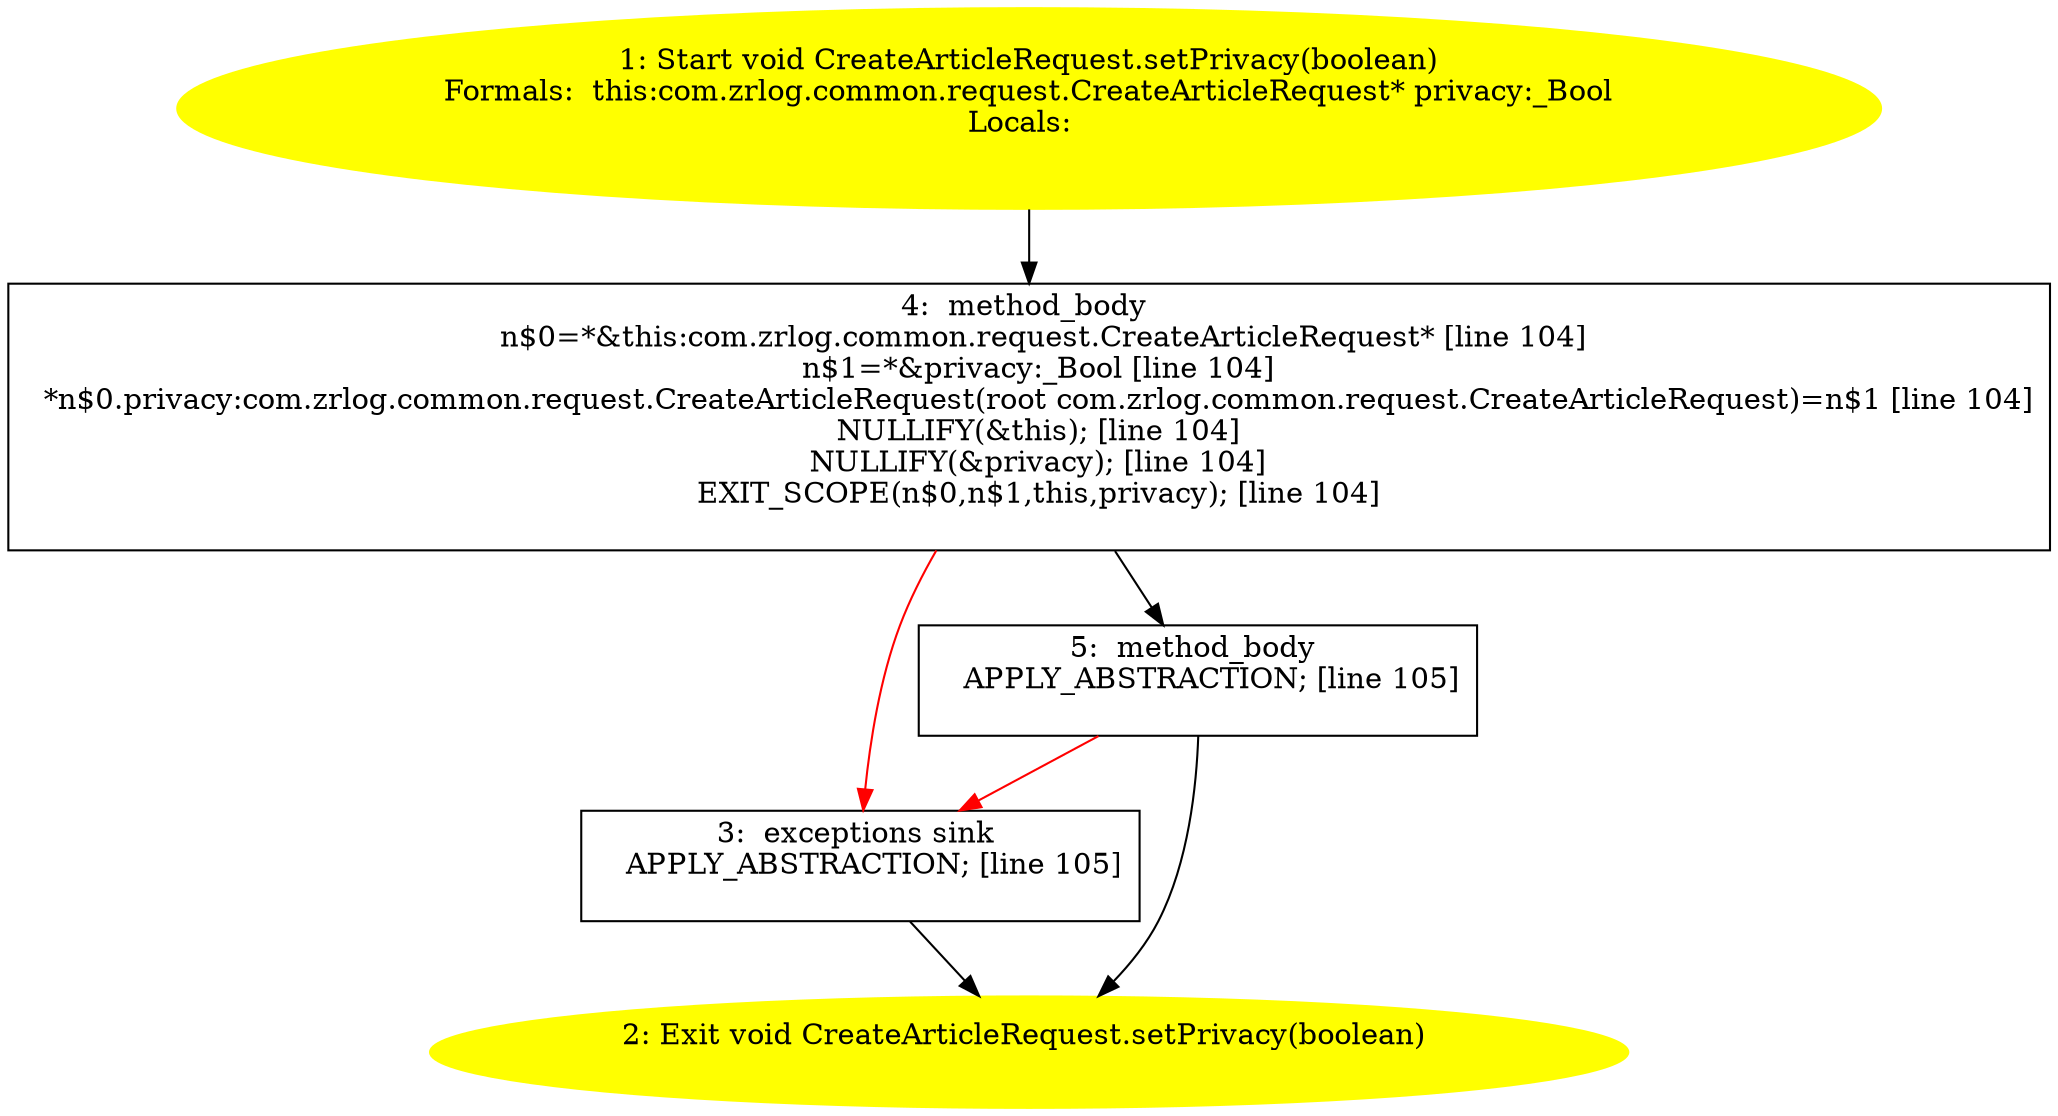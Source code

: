 /* @generated */
digraph cfg {
"com.zrlog.common.request.CreateArticleRequest.setPrivacy(boolean):void.453173c72b5b302d4edca83a40ad2eee_1" [label="1: Start void CreateArticleRequest.setPrivacy(boolean)\nFormals:  this:com.zrlog.common.request.CreateArticleRequest* privacy:_Bool\nLocals:  \n  " color=yellow style=filled]
	

	 "com.zrlog.common.request.CreateArticleRequest.setPrivacy(boolean):void.453173c72b5b302d4edca83a40ad2eee_1" -> "com.zrlog.common.request.CreateArticleRequest.setPrivacy(boolean):void.453173c72b5b302d4edca83a40ad2eee_4" ;
"com.zrlog.common.request.CreateArticleRequest.setPrivacy(boolean):void.453173c72b5b302d4edca83a40ad2eee_2" [label="2: Exit void CreateArticleRequest.setPrivacy(boolean) \n  " color=yellow style=filled]
	

"com.zrlog.common.request.CreateArticleRequest.setPrivacy(boolean):void.453173c72b5b302d4edca83a40ad2eee_3" [label="3:  exceptions sink \n   APPLY_ABSTRACTION; [line 105]\n " shape="box"]
	

	 "com.zrlog.common.request.CreateArticleRequest.setPrivacy(boolean):void.453173c72b5b302d4edca83a40ad2eee_3" -> "com.zrlog.common.request.CreateArticleRequest.setPrivacy(boolean):void.453173c72b5b302d4edca83a40ad2eee_2" ;
"com.zrlog.common.request.CreateArticleRequest.setPrivacy(boolean):void.453173c72b5b302d4edca83a40ad2eee_4" [label="4:  method_body \n   n$0=*&this:com.zrlog.common.request.CreateArticleRequest* [line 104]\n  n$1=*&privacy:_Bool [line 104]\n  *n$0.privacy:com.zrlog.common.request.CreateArticleRequest(root com.zrlog.common.request.CreateArticleRequest)=n$1 [line 104]\n  NULLIFY(&this); [line 104]\n  NULLIFY(&privacy); [line 104]\n  EXIT_SCOPE(n$0,n$1,this,privacy); [line 104]\n " shape="box"]
	

	 "com.zrlog.common.request.CreateArticleRequest.setPrivacy(boolean):void.453173c72b5b302d4edca83a40ad2eee_4" -> "com.zrlog.common.request.CreateArticleRequest.setPrivacy(boolean):void.453173c72b5b302d4edca83a40ad2eee_5" ;
	 "com.zrlog.common.request.CreateArticleRequest.setPrivacy(boolean):void.453173c72b5b302d4edca83a40ad2eee_4" -> "com.zrlog.common.request.CreateArticleRequest.setPrivacy(boolean):void.453173c72b5b302d4edca83a40ad2eee_3" [color="red" ];
"com.zrlog.common.request.CreateArticleRequest.setPrivacy(boolean):void.453173c72b5b302d4edca83a40ad2eee_5" [label="5:  method_body \n   APPLY_ABSTRACTION; [line 105]\n " shape="box"]
	

	 "com.zrlog.common.request.CreateArticleRequest.setPrivacy(boolean):void.453173c72b5b302d4edca83a40ad2eee_5" -> "com.zrlog.common.request.CreateArticleRequest.setPrivacy(boolean):void.453173c72b5b302d4edca83a40ad2eee_2" ;
	 "com.zrlog.common.request.CreateArticleRequest.setPrivacy(boolean):void.453173c72b5b302d4edca83a40ad2eee_5" -> "com.zrlog.common.request.CreateArticleRequest.setPrivacy(boolean):void.453173c72b5b302d4edca83a40ad2eee_3" [color="red" ];
}
